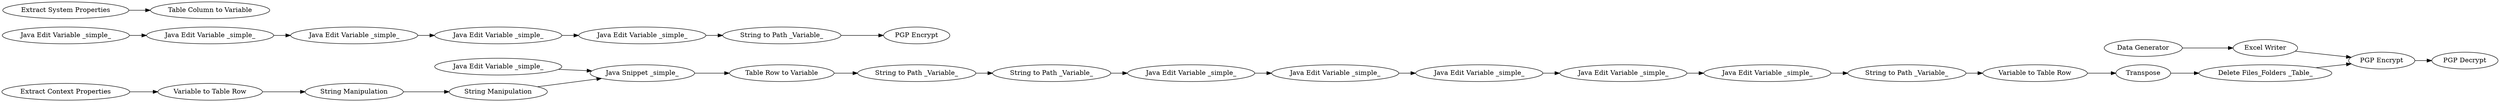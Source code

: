 digraph {
	"4505330025406333494_48" [label="String Manipulation"]
	"6939152696005071204_483" [label="Java Edit Variable _simple_"]
	"4505330025406333494_55" [label="Java Edit Variable _simple_"]
	"6939152696005071204_11" [label="String to Path _Variable_"]
	"4505330025406333494_56" [label="Extract Context Properties"]
	"6939152696005071204_489" [label="Delete Files_Folders _Table_"]
	"6939152696005071204_4" [label="Excel Writer"]
	"6939152696005071204_5" [label="PGP Encrypt"]
	"6939152696005071204_482" [label="Java Edit Variable _simple_"]
	"6939152696005071204_485" [label="Java Edit Variable _simple_"]
	"4505330025406333494_60" [label="Table Row to Variable"]
	"6939152696005071204_8" [label="Java Edit Variable _simple_"]
	"4505330025406333494_59" [label="String to Path _Variable_"]
	"6939152696005071204_491" [label=Transpose]
	"6939152696005071204_2" [label="PGP Decrypt"]
	"6939152696005071204_484" [label="Java Edit Variable _simple_"]
	"6939152696005071204_10" [label="Java Edit Variable _simple_"]
	"4505330025406333494_61" [label="String to Path _Variable_"]
	"6939152696005071204_490" [label="Variable to Table Row"]
	"6939152696005071204_481" [label="Java Edit Variable _simple_"]
	"6939152696005071204_486" [label="String to Path _Variable_"]
	"6939152696005071204_3" [label="Data Generator"]
	"4505330025406333494_46" [label="Java Snippet _simple_"]
	"6939152696005071204_9" [label="Java Edit Variable _simple_"]
	"4505330025406333494_7" [label="Extract System Properties"]
	"4505330025406333494_58" [label="Table Column to Variable"]
	"6939152696005071204_1" [label="PGP Encrypt"]
	"4505330025406333494_47" [label="String Manipulation"]
	"6939152696005071204_7" [label="Java Edit Variable _simple_"]
	"4505330025406333494_57" [label="Variable to Table Row"]
	"6939152696005071204_6" [label="Java Edit Variable _simple_"]
	"6939152696005071204_484" -> "6939152696005071204_486"
	"4505330025406333494_56" -> "4505330025406333494_57"
	"6939152696005071204_486" -> "6939152696005071204_490"
	"6939152696005071204_3" -> "6939152696005071204_4"
	"4505330025406333494_48" -> "4505330025406333494_47"
	"6939152696005071204_8" -> "6939152696005071204_9"
	"6939152696005071204_6" -> "6939152696005071204_7"
	"4505330025406333494_61" -> "6939152696005071204_481"
	"6939152696005071204_9" -> "6939152696005071204_10"
	"6939152696005071204_4" -> "6939152696005071204_1"
	"4505330025406333494_55" -> "4505330025406333494_46"
	"6939152696005071204_482" -> "6939152696005071204_483"
	"4505330025406333494_47" -> "4505330025406333494_46"
	"4505330025406333494_60" -> "4505330025406333494_59"
	"6939152696005071204_10" -> "6939152696005071204_11"
	"6939152696005071204_491" -> "6939152696005071204_489"
	"6939152696005071204_483" -> "6939152696005071204_485"
	"6939152696005071204_1" -> "6939152696005071204_2"
	"6939152696005071204_489" -> "6939152696005071204_1"
	"6939152696005071204_11" -> "6939152696005071204_5"
	"6939152696005071204_481" -> "6939152696005071204_482"
	"6939152696005071204_490" -> "6939152696005071204_491"
	"6939152696005071204_485" -> "6939152696005071204_484"
	"6939152696005071204_7" -> "6939152696005071204_8"
	"4505330025406333494_46" -> "4505330025406333494_60"
	"4505330025406333494_59" -> "4505330025406333494_61"
	"4505330025406333494_57" -> "4505330025406333494_48"
	"4505330025406333494_7" -> "4505330025406333494_58"
	rankdir=LR
}
